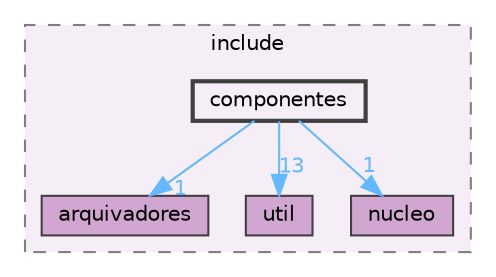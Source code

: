 digraph "componentes"
{
 // LATEX_PDF_SIZE
  bgcolor="transparent";
  edge [fontname=Helvetica,fontsize=10,labelfontname=Helvetica,labelfontsize=10];
  node [fontname=Helvetica,fontsize=10,shape=box,height=0.2,width=0.4];
  compound=true
  subgraph clusterdir_9a744b5567c265deacf566b467d8af59 {
    graph [ bgcolor="#f6eef6", pencolor="grey50", label="include", fontname=Helvetica,fontsize=10 style="filled,dashed", URL="dir_9a744b5567c265deacf566b467d8af59.html",tooltip=""]
  dir_0058f9f8930e3f234e27134542bf0d59 [label="arquivadores", fillcolor="#d1a7d1", color="grey25", style="filled", URL="dir_0058f9f8930e3f234e27134542bf0d59.html",tooltip=""];
  dir_01945739458c10315f029035be55b339 [label="util", fillcolor="#d1a7d1", color="grey25", style="filled", URL="dir_01945739458c10315f029035be55b339.html",tooltip=""];
  dir_6d1d8208ac4b46200d5c1cb355b49c73 [label="nucleo", fillcolor="#d1a7d1", color="grey25", style="filled", URL="dir_6d1d8208ac4b46200d5c1cb355b49c73.html",tooltip=""];
  dir_111f21dc146a617cd827120506a93450 [label="componentes", fillcolor="#f6eef6", color="grey25", style="filled,bold", URL="dir_111f21dc146a617cd827120506a93450.html",tooltip=""];
  }
  dir_111f21dc146a617cd827120506a93450->dir_0058f9f8930e3f234e27134542bf0d59 [headlabel="1", labeldistance=1.5 headhref="dir_000007_000003.html" href="dir_000007_000003.html" color="steelblue1" fontcolor="steelblue1"];
  dir_111f21dc146a617cd827120506a93450->dir_01945739458c10315f029035be55b339 [headlabel="13", labeldistance=1.5 headhref="dir_000007_000032.html" href="dir_000007_000032.html" color="steelblue1" fontcolor="steelblue1"];
  dir_111f21dc146a617cd827120506a93450->dir_6d1d8208ac4b46200d5c1cb355b49c73 [headlabel="1", labeldistance=1.5 headhref="dir_000007_000020.html" href="dir_000007_000020.html" color="steelblue1" fontcolor="steelblue1"];
}
